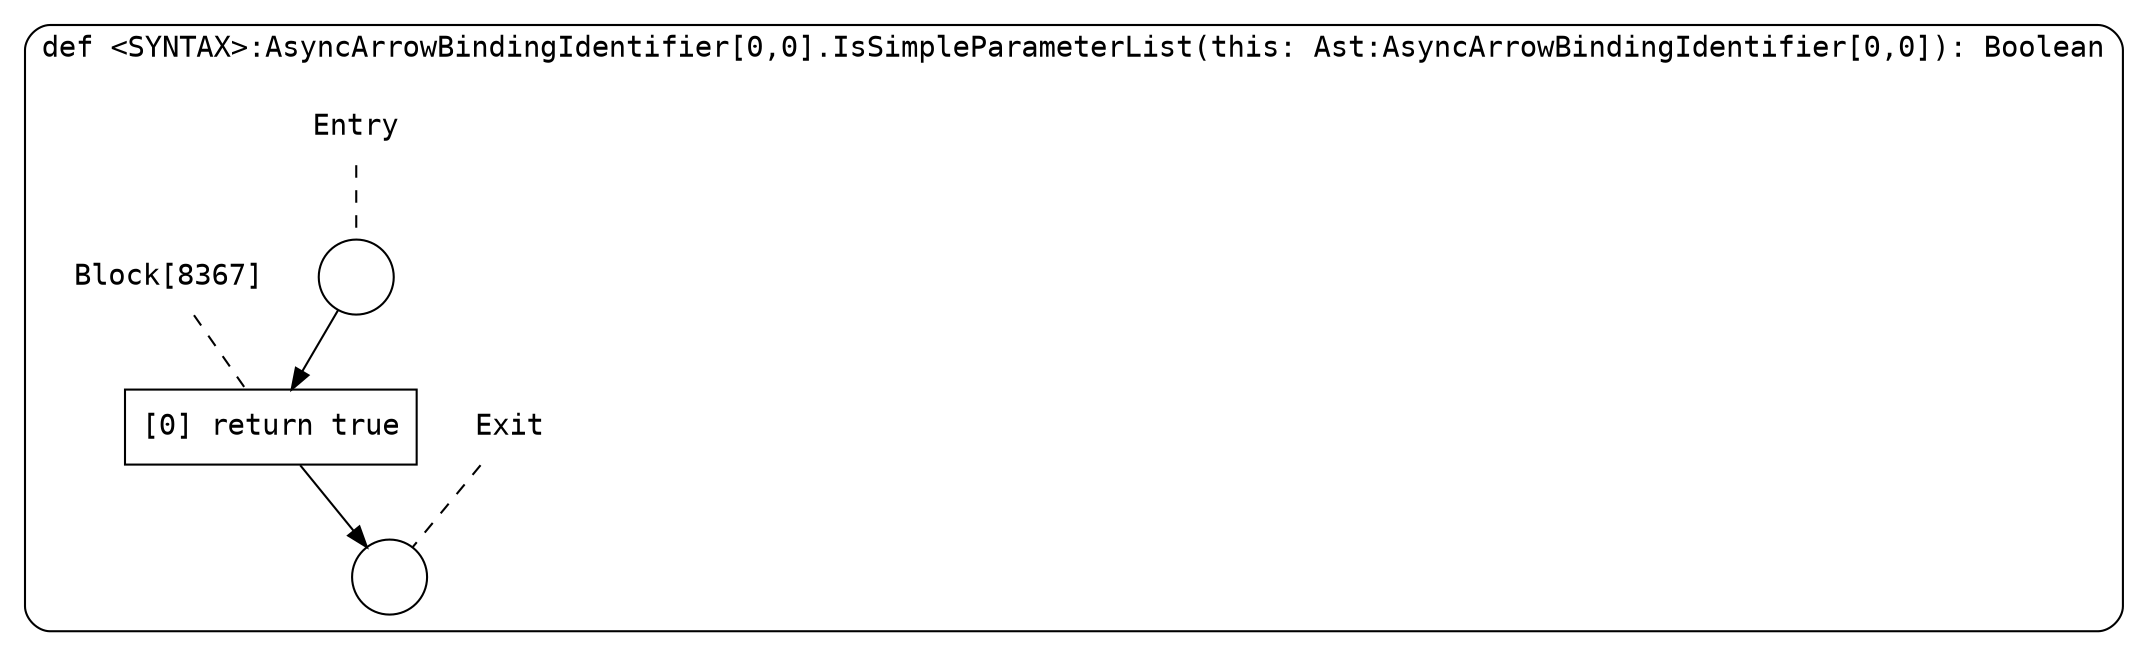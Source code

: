digraph {
  graph [fontname = "Consolas"]
  node [fontname = "Consolas"]
  edge [fontname = "Consolas"]
  subgraph cluster1548 {
    label = "def <SYNTAX>:AsyncArrowBindingIdentifier[0,0].IsSimpleParameterList(this: Ast:AsyncArrowBindingIdentifier[0,0]): Boolean"
    style = rounded
    cluster1548_entry_name [shape=none, label=<<font color="black">Entry</font>>]
    cluster1548_entry_name -> cluster1548_entry [arrowhead=none, color="black", style=dashed]
    cluster1548_entry [shape=circle label=" " color="black" fillcolor="white" style=filled]
    cluster1548_entry -> node8367 [color="black"]
    cluster1548_exit_name [shape=none, label=<<font color="black">Exit</font>>]
    cluster1548_exit_name -> cluster1548_exit [arrowhead=none, color="black", style=dashed]
    cluster1548_exit [shape=circle label=" " color="black" fillcolor="white" style=filled]
    node8367_name [shape=none, label=<<font color="black">Block[8367]</font>>]
    node8367_name -> node8367 [arrowhead=none, color="black", style=dashed]
    node8367 [shape=box, label=<<font color="black">[0] return true<BR ALIGN="LEFT"/></font>> color="black" fillcolor="white", style=filled]
    node8367 -> cluster1548_exit [color="black"]
  }
}